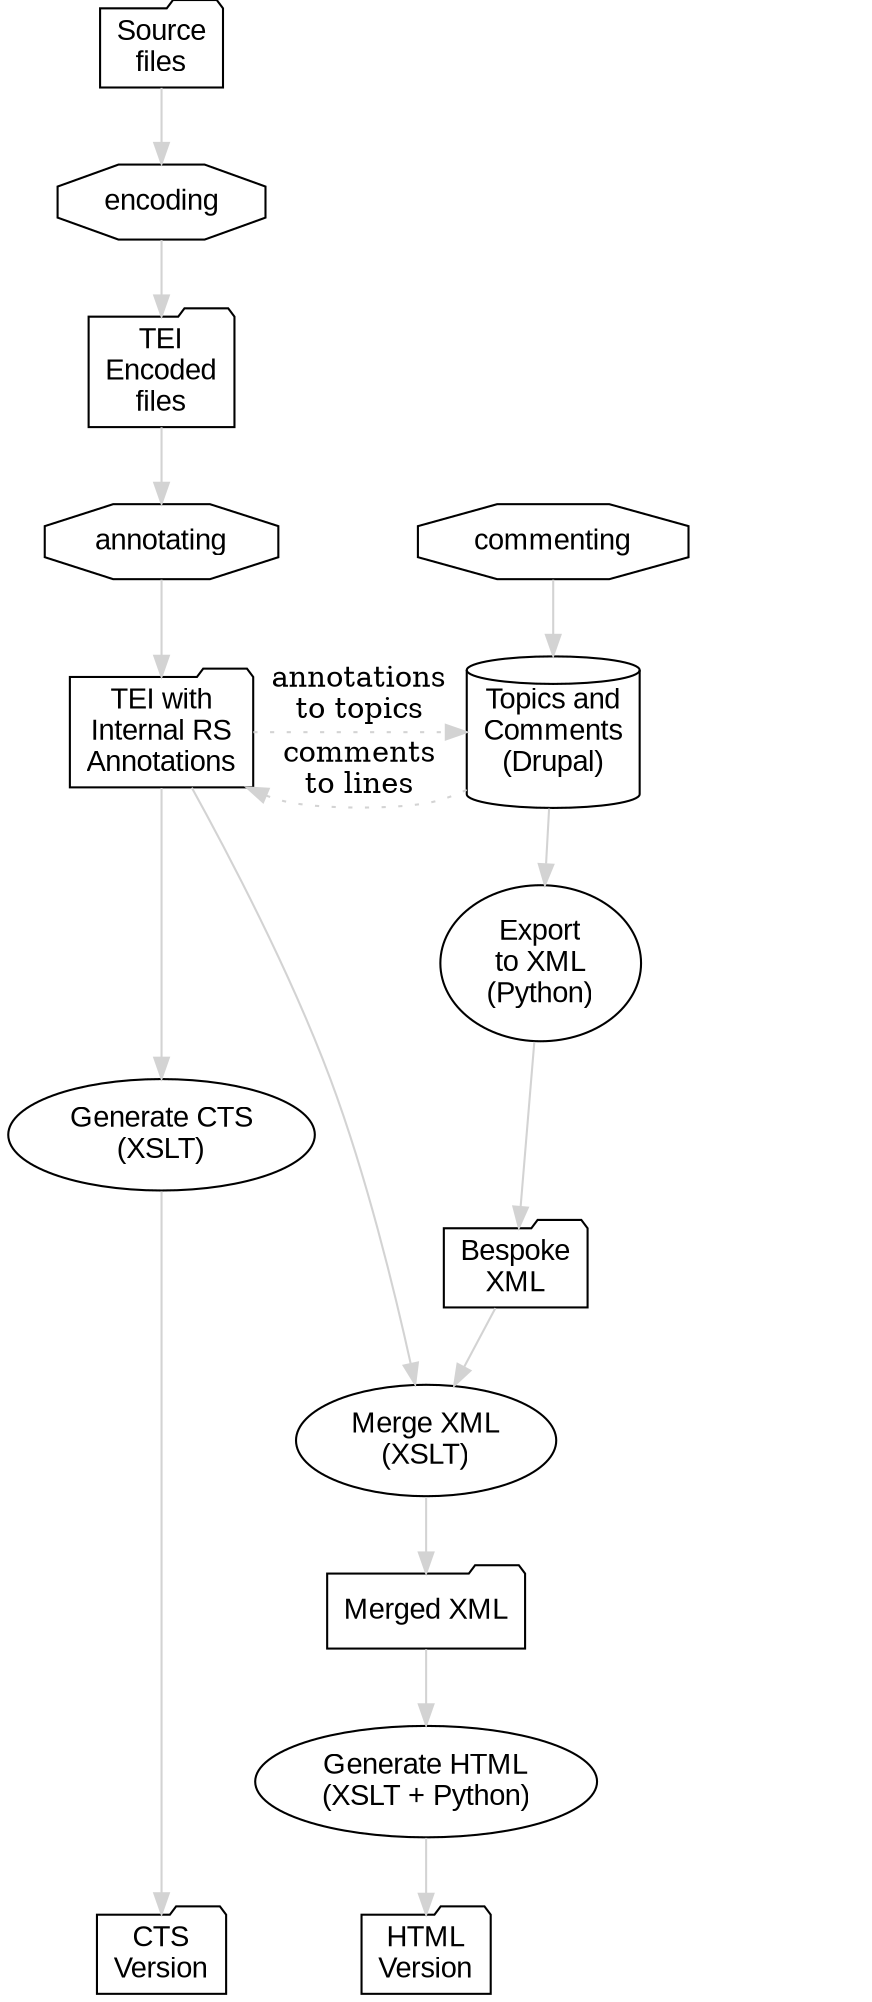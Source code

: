 digraph G {

    // Graph
    node [fontname="arial"]
    edge [color="lightgray"]

    // Data Files
    node [shape="folder"]
    raw_text [label="Source\nfiles"]
    encoded_text [label="TEI\nEncoded\nfiles"]
    annoted_text [label="TEI with\nInternal RS\nAnnotations"]
    merged_text [label="Merged XML"]
    html_version [label="HTML\nVersion"]
    cts_version [label="CTS\nVersion"]
    topic_xml [label="Bespoke\nXML"]

    // Database 
    node [shape="cylinder"]
    topic_db [label="Topics and\nComments\n(Drupal)"]
    
    // Code XSLT + Python
    node [shape="ellipse"]
    T0 [label="Export\nto XML\n(Python)"]
    T1 [label="Merge XML\n(XSLT)"]
    T2 [label="Generate HTML\n(XSLT + Python)"]
    T3 [label="Generate CTS\n(XSLT)"]

    // Activities (labor)
    node [shape="octagon"]
    encoding
    annotating
    commenting

    // Links
    edge [style="dotted"]
    topic_db -> annoted_text [label="comments\nto lines"]
    annoted_text -> topic_db  [label="annotations\nto topics"]

    // Flow
    edge [style="line"]
    raw_text -> encoding -> encoded_text
    encoded_text -> annotating -> annoted_text
    commenting -> topic_db
    topic_db -> T0 -> topic_xml
    {annoted_text; topic_xml} -> T1 -> merged_text
    
    merged_text -> T2 -> html_version
    annoted_text -> T3 -> cts_version

    EDIT [style="invis"]
    CORE [style="invis"]
    END [style="invis"]

    {rank=same;EDIT;annotating;commenting}
    {rank=same;CORE;annoted_text;topic_db}
    {rank=same;END;cts_version;html_version}


}